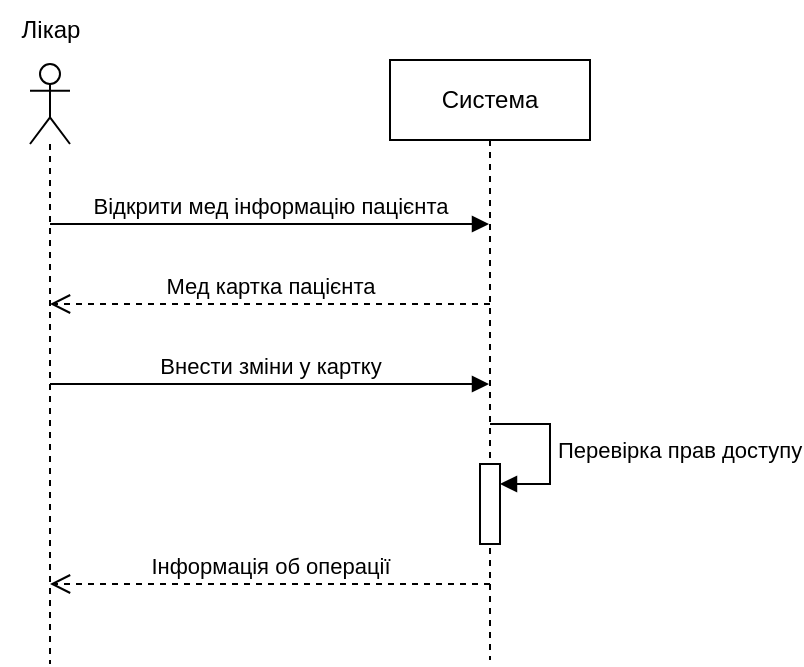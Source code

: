<mxfile version="22.1.4" type="device">
  <diagram name="Страница — 1" id="haHF7bdeGVdi7AlkV74_">
    <mxGraphModel dx="890" dy="417" grid="1" gridSize="10" guides="1" tooltips="1" connect="1" arrows="1" fold="1" page="1" pageScale="1" pageWidth="827" pageHeight="1169" math="0" shadow="0">
      <root>
        <mxCell id="0" />
        <mxCell id="1" parent="0" />
        <mxCell id="2UV21pOnIYBz_H3YiKkR-2" value="" style="shape=umlLifeline;perimeter=lifelinePerimeter;whiteSpace=wrap;html=1;container=1;dropTarget=0;collapsible=0;recursiveResize=0;outlineConnect=0;portConstraint=eastwest;newEdgeStyle={&quot;curved&quot;:0,&quot;rounded&quot;:0};participant=umlActor;" vertex="1" parent="1">
          <mxGeometry x="90" y="40" width="20" height="300" as="geometry" />
        </mxCell>
        <mxCell id="2UV21pOnIYBz_H3YiKkR-3" value="Система" style="shape=umlLifeline;perimeter=lifelinePerimeter;whiteSpace=wrap;html=1;container=1;dropTarget=0;collapsible=0;recursiveResize=0;outlineConnect=0;portConstraint=eastwest;newEdgeStyle={&quot;curved&quot;:0,&quot;rounded&quot;:0};" vertex="1" parent="1">
          <mxGeometry x="270" y="38" width="100" height="300" as="geometry" />
        </mxCell>
        <mxCell id="2UV21pOnIYBz_H3YiKkR-8" value="" style="html=1;points=[[0,0,0,0,5],[0,1,0,0,-5],[1,0,0,0,5],[1,1,0,0,-5]];perimeter=orthogonalPerimeter;outlineConnect=0;targetShapes=umlLifeline;portConstraint=eastwest;newEdgeStyle={&quot;curved&quot;:0,&quot;rounded&quot;:0};" vertex="1" parent="2UV21pOnIYBz_H3YiKkR-3">
          <mxGeometry x="45" y="202" width="10" height="40" as="geometry" />
        </mxCell>
        <mxCell id="2UV21pOnIYBz_H3YiKkR-9" value="Перевірка прав доступу" style="html=1;align=left;spacingLeft=2;endArrow=block;rounded=0;edgeStyle=orthogonalEdgeStyle;curved=0;rounded=0;" edge="1" target="2UV21pOnIYBz_H3YiKkR-8" parent="2UV21pOnIYBz_H3YiKkR-3">
          <mxGeometry relative="1" as="geometry">
            <mxPoint x="50" y="182" as="sourcePoint" />
            <Array as="points">
              <mxPoint x="80" y="212" />
            </Array>
          </mxGeometry>
        </mxCell>
        <mxCell id="2UV21pOnIYBz_H3YiKkR-4" value="Лікар" style="text;html=1;align=center;verticalAlign=middle;resizable=0;points=[];autosize=1;strokeColor=none;fillColor=none;" vertex="1" parent="1">
          <mxGeometry x="75" y="8" width="50" height="30" as="geometry" />
        </mxCell>
        <mxCell id="2UV21pOnIYBz_H3YiKkR-5" value="Відкрити мед інформацію пацієнта" style="html=1;verticalAlign=bottom;endArrow=block;curved=0;rounded=0;" edge="1" parent="1" target="2UV21pOnIYBz_H3YiKkR-3">
          <mxGeometry width="80" relative="1" as="geometry">
            <mxPoint x="100" y="120" as="sourcePoint" />
            <mxPoint x="180" y="120" as="targetPoint" />
          </mxGeometry>
        </mxCell>
        <mxCell id="2UV21pOnIYBz_H3YiKkR-6" value="Мед картка пацієнта" style="html=1;verticalAlign=bottom;endArrow=open;dashed=1;endSize=8;curved=0;rounded=0;" edge="1" parent="1" target="2UV21pOnIYBz_H3YiKkR-2">
          <mxGeometry relative="1" as="geometry">
            <mxPoint x="320" y="160" as="sourcePoint" />
            <mxPoint x="240" y="160" as="targetPoint" />
          </mxGeometry>
        </mxCell>
        <mxCell id="2UV21pOnIYBz_H3YiKkR-7" value="Внести зміни у картку" style="html=1;verticalAlign=bottom;endArrow=block;curved=0;rounded=0;" edge="1" parent="1" target="2UV21pOnIYBz_H3YiKkR-3">
          <mxGeometry width="80" relative="1" as="geometry">
            <mxPoint x="100" y="200" as="sourcePoint" />
            <mxPoint x="180" y="200" as="targetPoint" />
          </mxGeometry>
        </mxCell>
        <mxCell id="2UV21pOnIYBz_H3YiKkR-10" value="Інформація об операції" style="html=1;verticalAlign=bottom;endArrow=open;dashed=1;endSize=8;curved=0;rounded=0;" edge="1" parent="1" target="2UV21pOnIYBz_H3YiKkR-2">
          <mxGeometry relative="1" as="geometry">
            <mxPoint x="320" y="300" as="sourcePoint" />
            <mxPoint x="240" y="300" as="targetPoint" />
          </mxGeometry>
        </mxCell>
      </root>
    </mxGraphModel>
  </diagram>
</mxfile>
